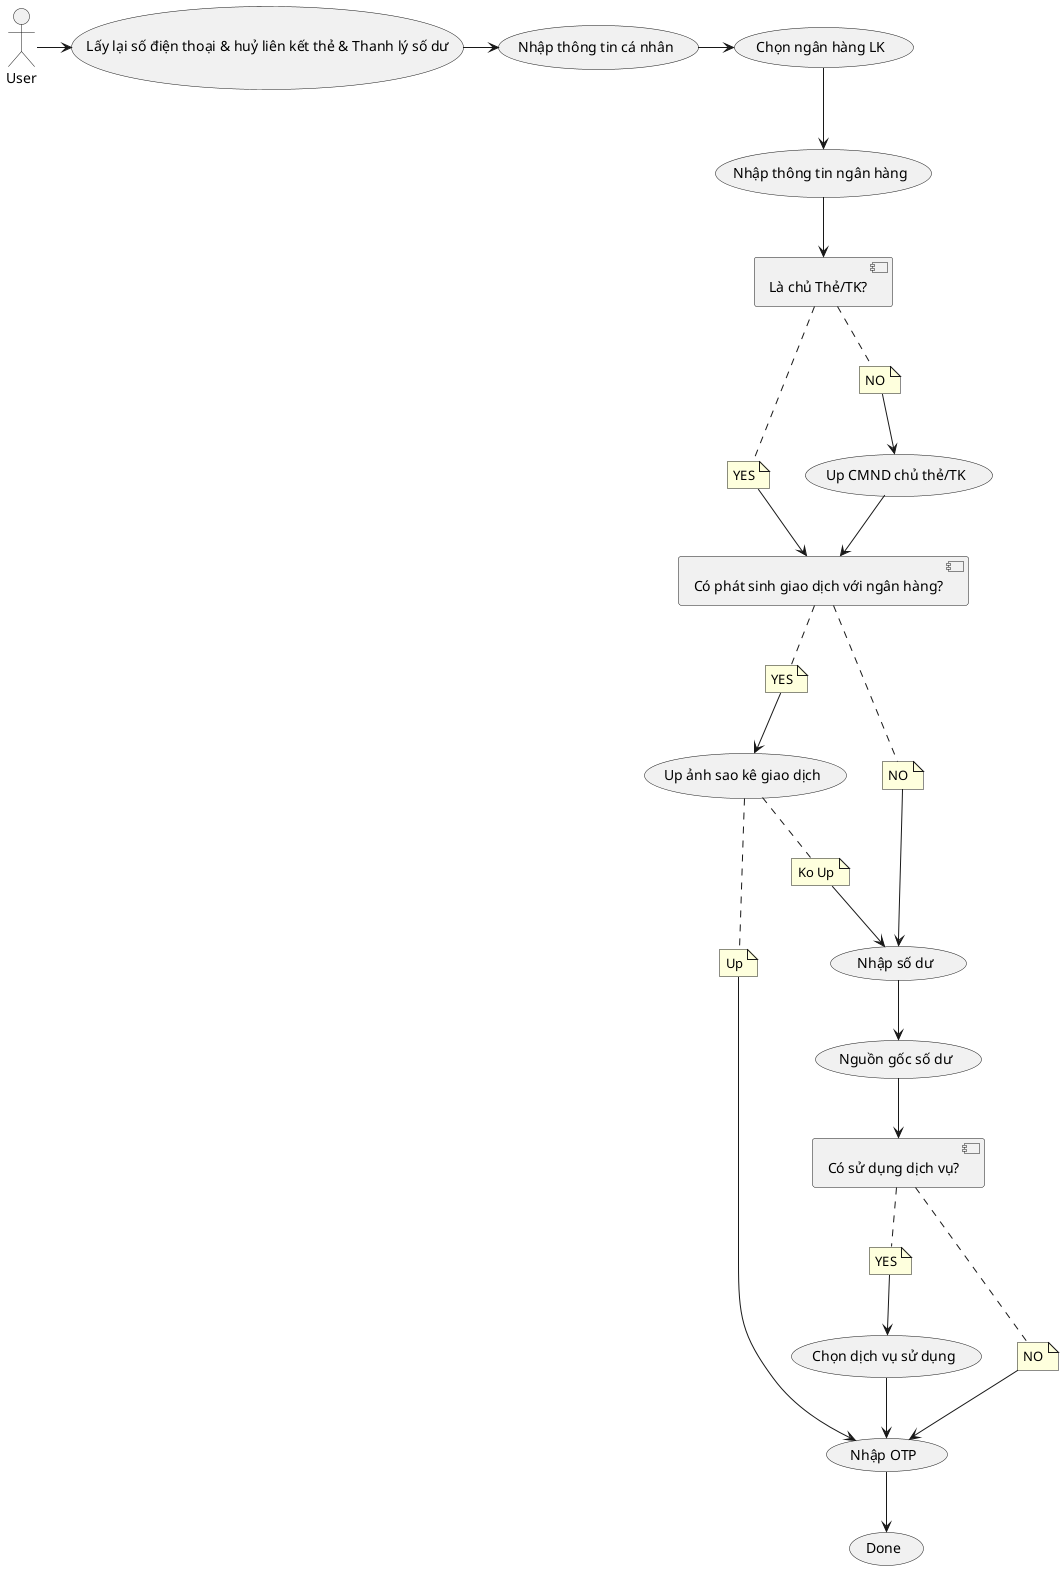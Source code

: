 @startuml
(Lấy lại số điện thoại & huỷ liên kết thẻ & Thanh lý số dư) as (LaySDT&HuyLKT&TLSoDu)
(Nhập thông tin cá nhân) as (TTCN)
(Chọn ngân hàng LK) as (NHLK)

User -> (LaySDT&HuyLKT&TLSoDu)
(LaySDT&HuyLKT&TLSoDu) -> (TTCN)
(TTCN) -> (NHLK)

(Nhập thông tin ngân hàng) as (NhapTTNH)
(NHLK) --> (NhapTTNH)

[Là chủ Thẻ/TK?] as [OwnerBank]
(NhapTTNH) --> [OwnerBank]
note "YES" as N_Owner_yes
note "NO" as N_Owner_no
[OwnerBank] .. N_Owner_yes
N_Owner_yes -> [PSGD]
[OwnerBank] .. N_Owner_no
N_Owner_no --> (Up CMND chủ thẻ/TK)
[Có phát sinh giao dịch với ngân hàng?] as [PSGD]
(Up CMND chủ thẻ/TK) --> [PSGD]

note "YES" as N11
note "NO" as N12

(Up ảnh sao kê giao dịch) as (SKGD)
(Nguồn gốc số dư) as (NGSoDu)
(Nhập số dư) as (InputSoDu)
note "Up" as N_Up
note "Ko Up" as N_KoUp
(SKGD) .. N_Up
N_Up --> (OTP)
(SKGD) .. N_KoUp
N_KoUp --> (InputSoDu)

[PSGD] .. N11
N11 --> (SKGD)

[PSGD] .. N12
N12 --> (InputSoDu)

(InputSoDu) --> (NGSoDu)

[Có sử dụng dịch vụ?] as [DVSuDung]
(NGSoDu) --> [DVSuDung]
note "YES" as N_dv_yes
note "NO" as N_dv_no
[DVSuDung] .. N_dv_yes
N_dv_yes --> (Chọn dịch vụ sử dụng)
[DVSuDung] .. N_dv_no
N_dv_no --> (OTP)
(Chọn dịch vụ sử dụng) --> (OTP)
(Nhập OTP) as (OTP)
(OTP) --> (Done)

@enduml